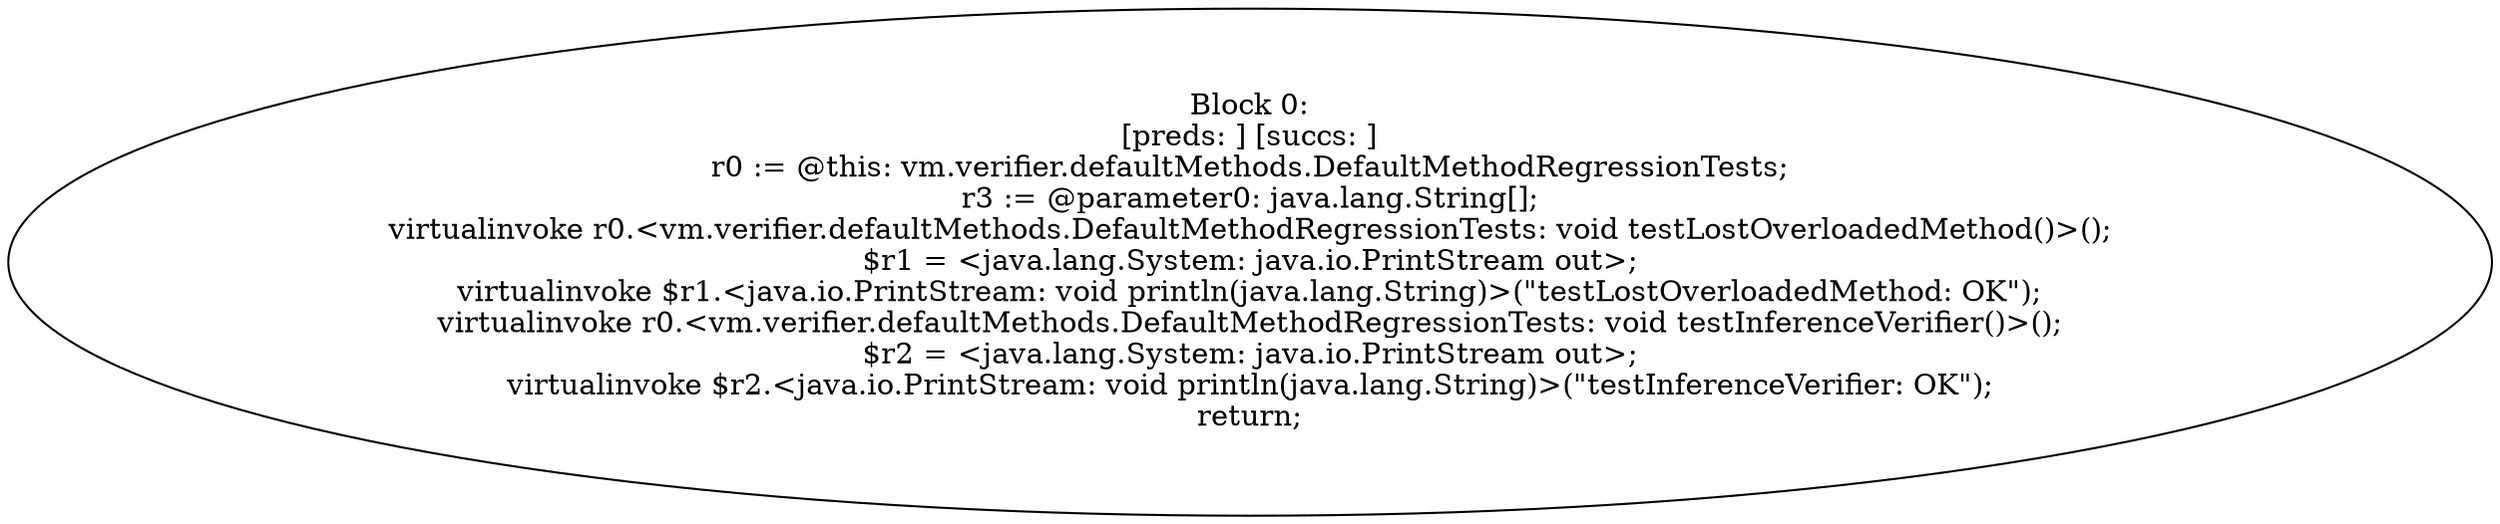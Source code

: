 digraph "unitGraph" {
    "Block 0:
[preds: ] [succs: ]
r0 := @this: vm.verifier.defaultMethods.DefaultMethodRegressionTests;
r3 := @parameter0: java.lang.String[];
virtualinvoke r0.<vm.verifier.defaultMethods.DefaultMethodRegressionTests: void testLostOverloadedMethod()>();
$r1 = <java.lang.System: java.io.PrintStream out>;
virtualinvoke $r1.<java.io.PrintStream: void println(java.lang.String)>(\"testLostOverloadedMethod: OK\");
virtualinvoke r0.<vm.verifier.defaultMethods.DefaultMethodRegressionTests: void testInferenceVerifier()>();
$r2 = <java.lang.System: java.io.PrintStream out>;
virtualinvoke $r2.<java.io.PrintStream: void println(java.lang.String)>(\"testInferenceVerifier: OK\");
return;
"
}
